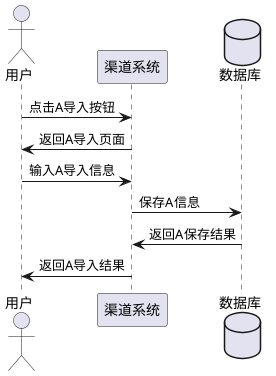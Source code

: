 @startuml
actor 用户
participant 渠道系统
database 数据库

用户->渠道系统:点击A导入按钮
渠道系统->用户:返回A导入页面
用户->渠道系统:输入A导入信息
渠道系统->数据库:保存A信息
数据库->渠道系统:返回A保存结果
渠道系统->用户:返回A导入结果
@enduml